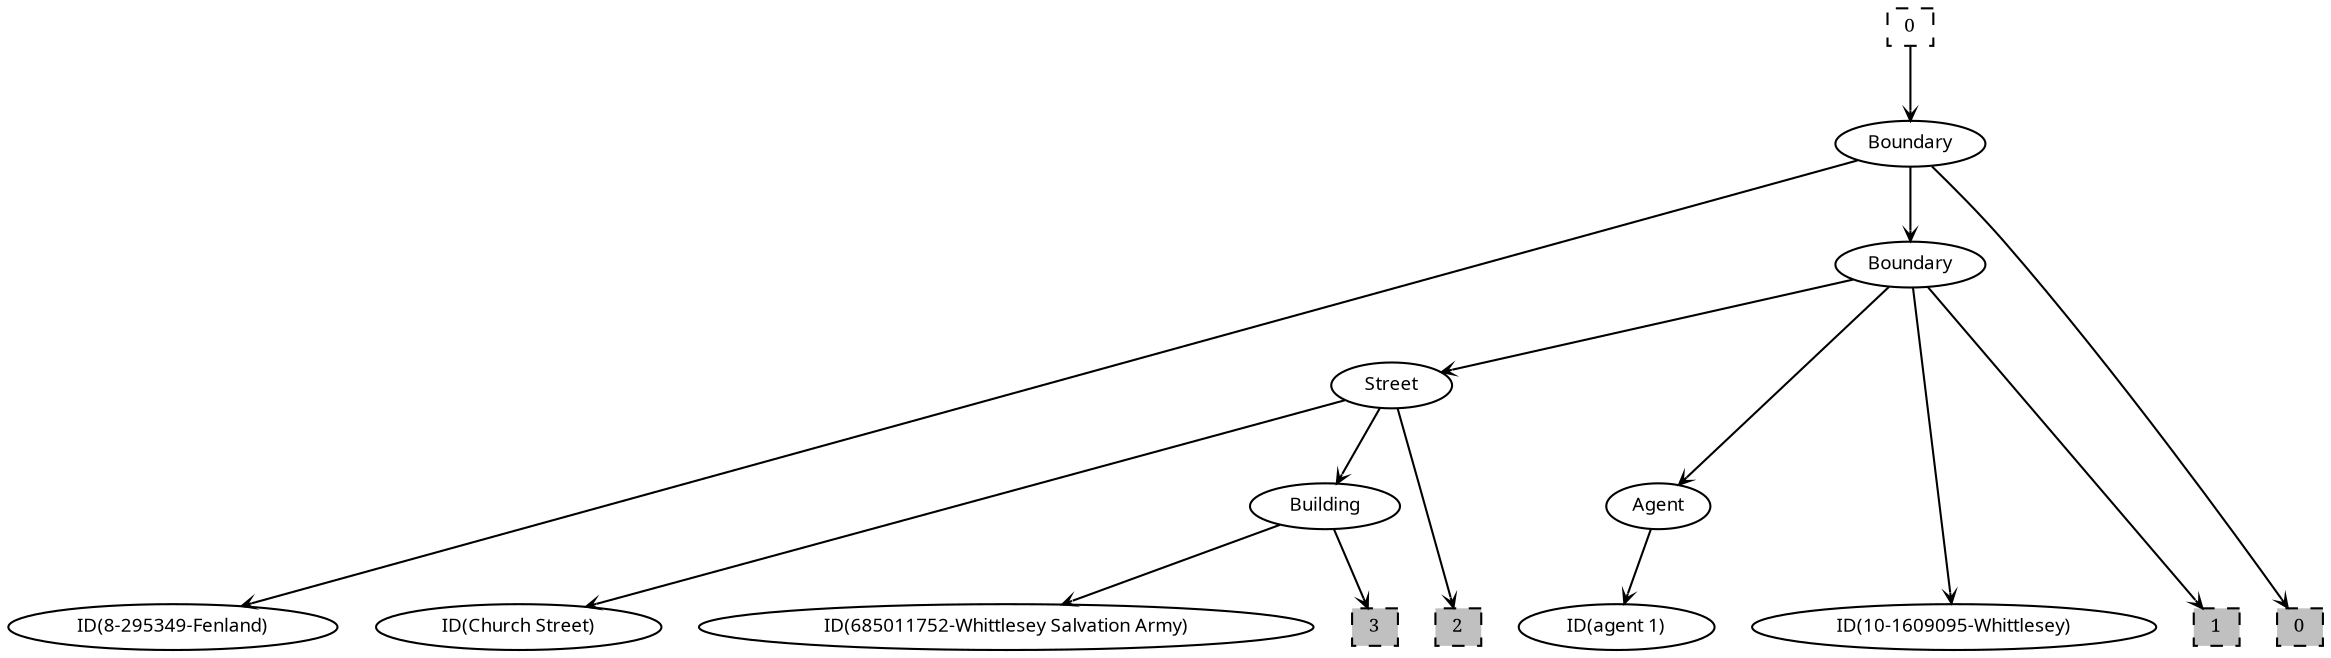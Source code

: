 digraph "b" {
newrank = true;
stylesheet = "style.css";
r0 [ label="0", style="dashed", shape=box, width=.28, height=.18, fontname="serif", fontsize=9.0 ];
{ rank=source; r0 };
v0 [ label="Boundary", shape=ellipse, id="v0_Boundary" fontname="sans-serif", fontsize=9.0,fixedsize=true, width=1.000000, height=.30 ];
v1 [ label="ID(8-295349-Fenland)", shape=ellipse, id="v1_ID(8-295349-Fenland)" fontname="sans-serif", fontsize=9.0,fixedsize=true, width=2.200000, height=.30 ];
v2 [ label="Boundary", shape=ellipse, id="v2_Boundary" fontname="sans-serif", fontsize=9.0,fixedsize=true, width=1.000000, height=.30 ];
v3 [ label="Street", shape=ellipse, id="v3_Street" fontname="sans-serif", fontsize=9.0,fixedsize=true, width=0.800000, height=.30 ];
v4 [ label="Agent", shape=ellipse, id="v4_Agent" fontname="sans-serif", fontsize=9.0,fixedsize=true, width=0.700000, height=.30 ];
v5 [ label="ID(10-1609095-Whittlesey)", shape=ellipse, id="v5_ID(10-1609095-Whittlesey)" fontname="sans-serif", fontsize=9.0,fixedsize=true, width=2.700000, height=.30 ];
v6 [ label="ID(Church Street)", shape=ellipse, id="v6_ID(Church Street)" fontname="sans-serif", fontsize=9.0,fixedsize=true, width=1.900000, height=.30 ];
v7 [ label="Building", shape=ellipse, id="v7_Building" fontname="sans-serif", fontsize=9.0,fixedsize=true, width=1.000000, height=.30 ];
v8 [ label="ID(685011752-Whittlesey Salvation Army)", shape=ellipse, id="v8_ID(685011752-Whittlesey Salvation Army)" fontname="sans-serif", fontsize=9.0,fixedsize=true, width=4.100000, height=.30 ];
v9 [ label="ID(agent 1)", shape=ellipse, id="v9_ID(agent 1)" fontname="sans-serif", fontsize=9.0,fixedsize=true, width=1.300000, height=.30 ];
s0 [ label="0", style="filled,dashed", fillcolor="gray", shape=box, width=.28, height=.18, fontname="serif", fontsize=9.0 ];
s1 [ label="1", style="filled,dashed", fillcolor="gray", shape=box, width=.28, height=.18, fontname="serif", fontsize=9.0 ];
s2 [ label="2", style="filled,dashed", fillcolor="gray", shape=box, width=.28, height=.18, fontname="serif", fontsize=9.0 ];
s3 [ label="3", style="filled,dashed", fillcolor="gray", shape=box, width=.28, height=.18, fontname="serif", fontsize=9.0 ];
{ rank=same; v0 };
{ rank=same; v2 };
{ rank=same; v3 };
{ rank=same; v7; v4 };
{ rank=same; v9; v8; v6; v5; v1 };
{ rank=sink; s0; s1; s2; s3 };
r0 -> v0 [ arrowhead="vee", arrowsize=0.5 ];
v0 -> v1 [ arrowhead="vee", arrowsize=0.5 ];
v0 -> v2 [ arrowhead="vee", arrowsize=0.5 ];
v2 -> v3 [ arrowhead="vee", arrowsize=0.5 ];
v2 -> v4 [ arrowhead="vee", arrowsize=0.5 ];
v2 -> v5 [ arrowhead="vee", arrowsize=0.5 ];
v3 -> v6 [ arrowhead="vee", arrowsize=0.5 ];
v3 -> v7 [ arrowhead="vee", arrowsize=0.5 ];
v4 -> v9 [ arrowhead="vee", arrowsize=0.5 ];
v7 -> v8 [ arrowhead="vee", arrowsize=0.5 ];
v0 -> s0 [ arrowhead="vee", arrowsize=0.5 ];
v2 -> s1 [ arrowhead="vee", arrowsize=0.5 ];
v3 -> s2 [ arrowhead="vee", arrowsize=0.5 ];
v7 -> s3 [ arrowhead="vee", arrowsize=0.5 ];
edge [ color=green, arrowhead=none, arrowtail=none, arrowsize=0.3 ];
}